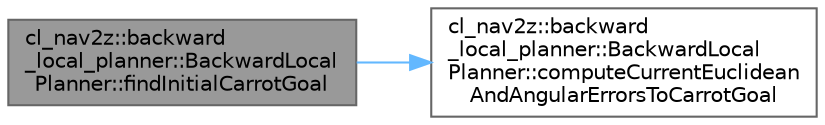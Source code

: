digraph "cl_nav2z::backward_local_planner::BackwardLocalPlanner::findInitialCarrotGoal"
{
 // LATEX_PDF_SIZE
  bgcolor="transparent";
  edge [fontname=Helvetica,fontsize=10,labelfontname=Helvetica,labelfontsize=10];
  node [fontname=Helvetica,fontsize=10,shape=box,height=0.2,width=0.4];
  rankdir="LR";
  Node1 [label="cl_nav2z::backward\l_local_planner::BackwardLocal\lPlanner::findInitialCarrotGoal",height=0.2,width=0.4,color="gray40", fillcolor="grey60", style="filled", fontcolor="black",tooltip=" "];
  Node1 -> Node2 [color="steelblue1",style="solid"];
  Node2 [label="cl_nav2z::backward\l_local_planner::BackwardLocal\lPlanner::computeCurrentEuclidean\lAndAngularErrorsToCarrotGoal",height=0.2,width=0.4,color="grey40", fillcolor="white", style="filled",URL="$classcl__nav2z_1_1backward__local__planner_1_1BackwardLocalPlanner.html#aae4124b8b7b8bb69b5415ec03e4d152b",tooltip=" "];
}
